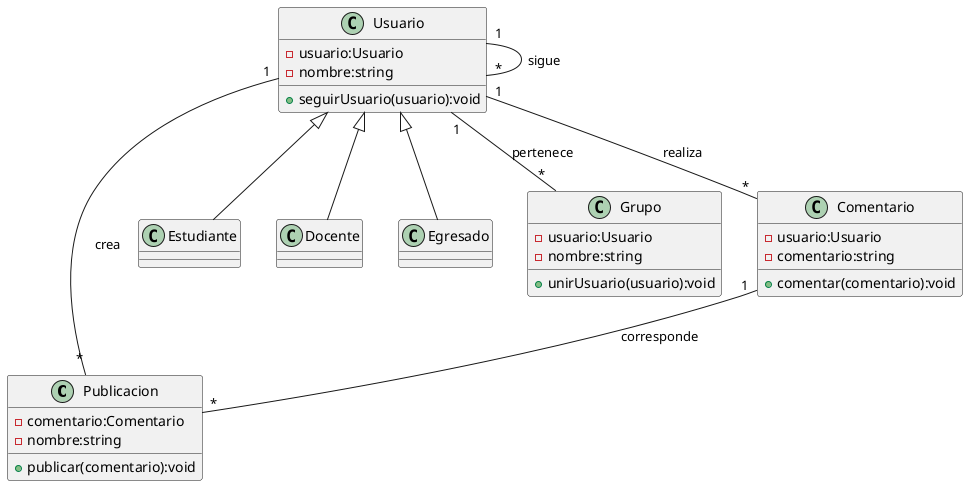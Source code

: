 @startuml

class Publicacion {
-comentario:Comentario
-nombre:string
+publicar(comentario):void
}
class Usuario {
-usuario:Usuario
-nombre:string
+seguirUsuario(usuario):void
}
class Estudiante extends Usuario{

}
class Docente extends Usuario{

}
class Egresado extends Usuario{

}
class Grupo {
-usuario:Usuario
-nombre:string
+unirUsuario(usuario):void
}
class Comentario {
-usuario:Usuario
-comentario:string
+comentar(comentario):void
}

Comentario "1" -- "*" Publicacion : corresponde
Usuario "1" -- "*" Usuario : sigue
Usuario "1" -- "*" Comentario : realiza
Usuario "1" -- "*" Grupo : pertenece
Usuario "1" -- "*" Publicacion : crea

@enduml